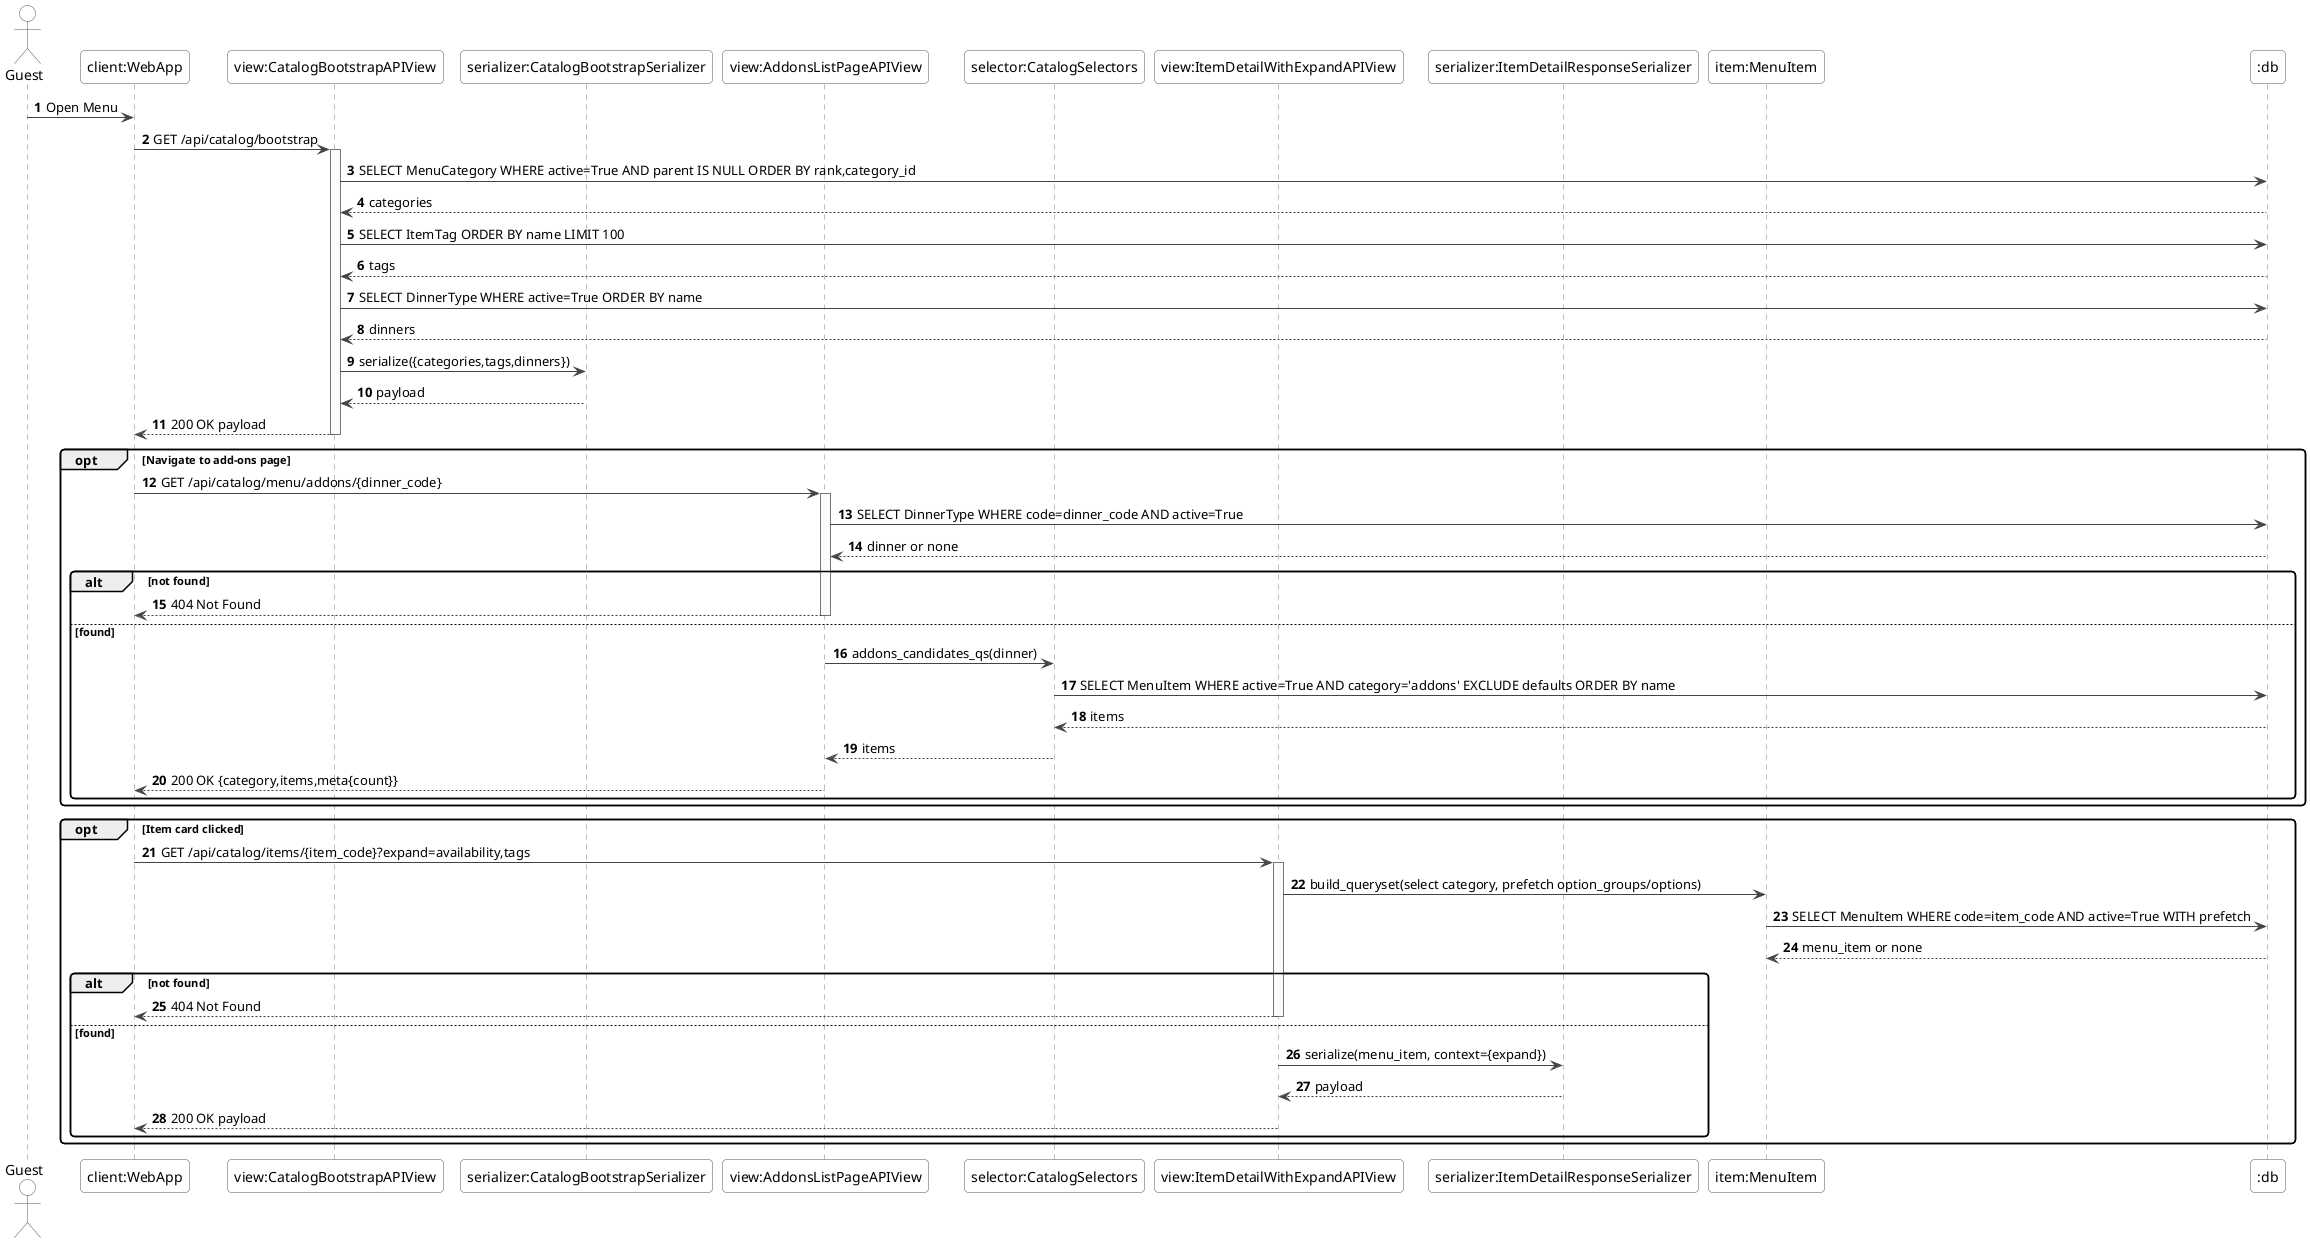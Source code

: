 @startuml BrowseMenuSequence
skinparam shadowing false
skinparam roundcorner 8
skinparam sequence {
  ArrowColor #444
  LifeLineBorderColor #777
  LifeLineBackgroundColor #FBFBFF
  ParticipantBorderColor #555
  ParticipantBackgroundColor #FFFFFF
  ActorBorderColor #555
  ActorBackgroundColor #FFFFFF
  BoxBorderColor #999
}

autonumber
actor Guest
participant "client:WebApp" as fe
participant "view:CatalogBootstrapAPIView" as bootv
participant "serializer:CatalogBootstrapSerializer" as bootsz
participant "view:AddonsListPageAPIView" as addlistv
participant "selector:CatalogSelectors" as sel
participant "view:ItemDetailWithExpandAPIView" as itemv
participant "serializer:ItemDetailResponseSerializer" as itemsz
participant "item:MenuItem" as item
participant ":db" as db

Guest -> fe : Open Menu
fe -> bootv : GET /api/catalog/bootstrap
activate bootv
bootv -> db : SELECT MenuCategory WHERE active=True AND parent IS NULL ORDER BY rank,category_id
db --> bootv : categories
bootv -> db : SELECT ItemTag ORDER BY name LIMIT 100
db --> bootv : tags
bootv -> db : SELECT DinnerType WHERE active=True ORDER BY name
db --> bootv : dinners
bootv -> bootsz : serialize({categories,tags,dinners})
bootsz --> bootv : payload
bootv --> fe : 200 OK payload
deactivate bootv

opt Navigate to add-ons page
  fe -> addlistv : GET /api/catalog/menu/addons/{dinner_code}
  activate addlistv
  addlistv -> db : SELECT DinnerType WHERE code=dinner_code AND active=True
  db --> addlistv : dinner or none
  alt not found
    addlistv --> fe : 404 Not Found
    deactivate addlistv
  else found
    addlistv -> sel : addons_candidates_qs(dinner)
    sel -> db : SELECT MenuItem WHERE active=True AND category='addons' EXCLUDE defaults ORDER BY name
    db --> sel : items
    sel --> addlistv : items
    addlistv --> fe : 200 OK {category,items,meta{count}}
    deactivate addlistv
  end
end

opt Item card clicked
  fe -> itemv : GET /api/catalog/items/{item_code}?expand=availability,tags
  activate itemv
  itemv -> item : build_queryset(select category, prefetch option_groups/options)
  item -> db : SELECT MenuItem WHERE code=item_code AND active=True WITH prefetch
  db --> item : menu_item or none
  alt not found
    itemv --> fe : 404 Not Found
    deactivate itemv
  else found
    itemv -> itemsz : serialize(menu_item, context={expand})
    itemsz --> itemv : payload
    itemv --> fe : 200 OK payload
    deactivate itemv
  end
end
@enduml